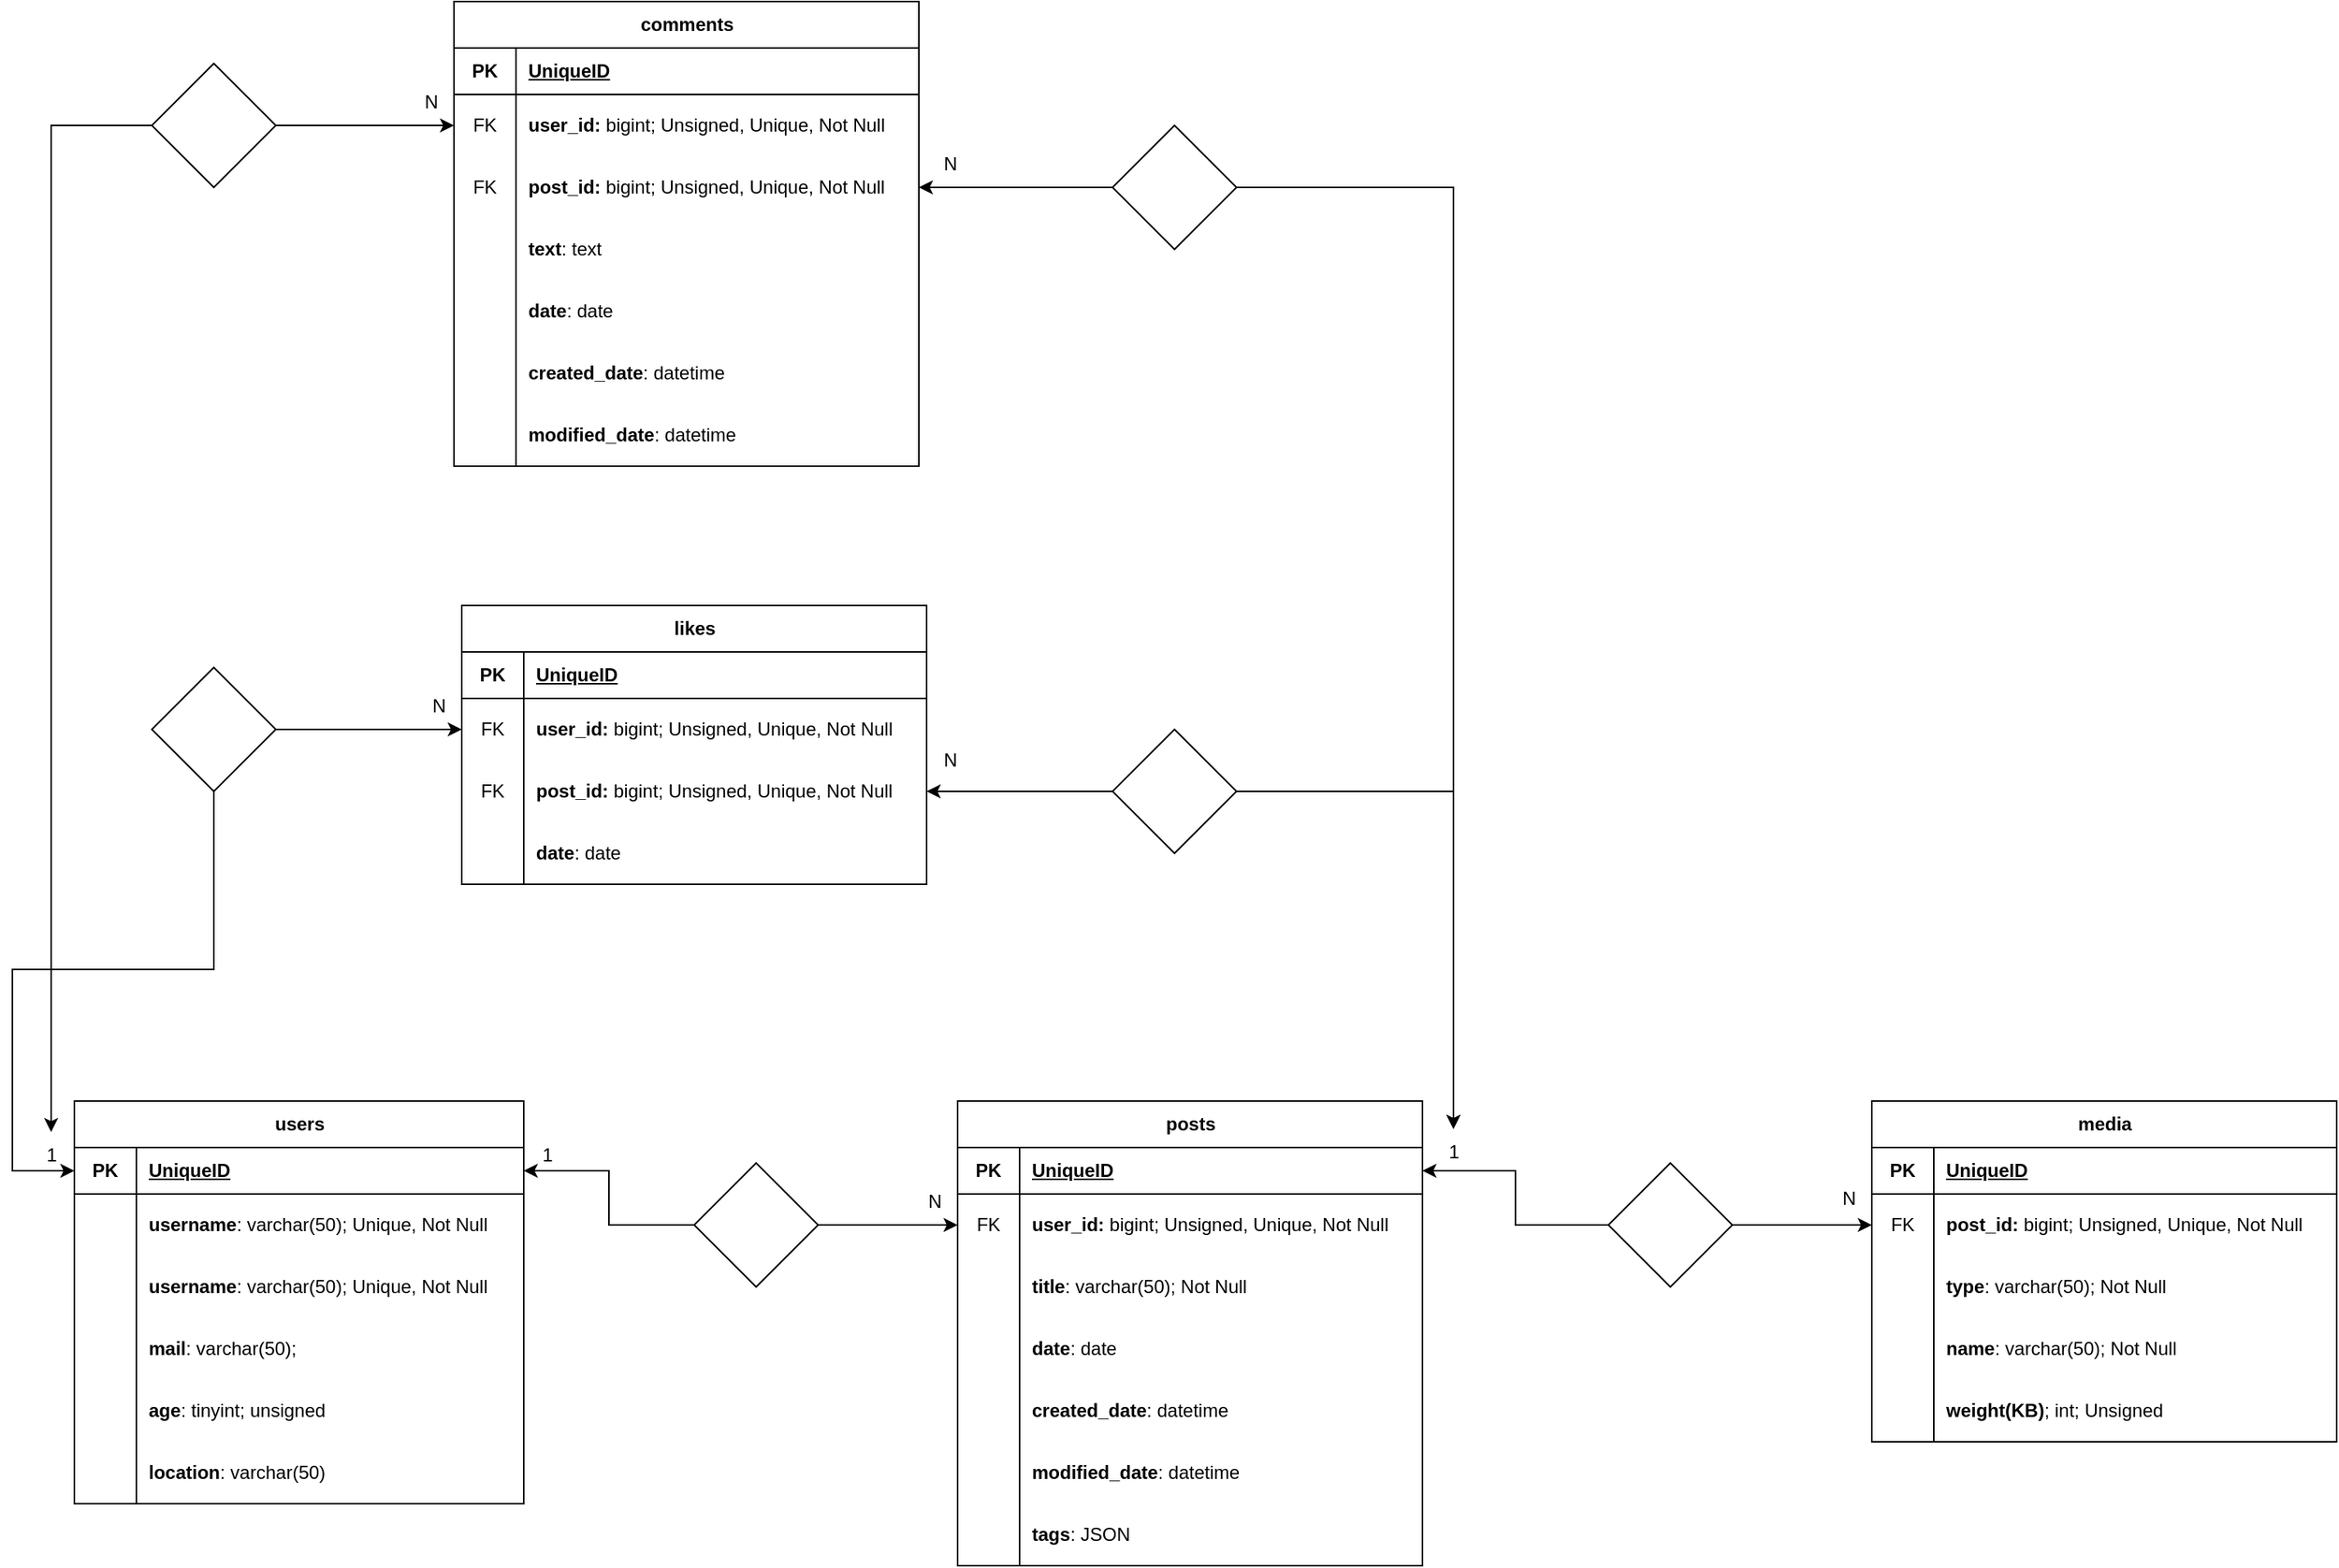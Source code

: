 <mxfile version="24.7.1" type="device">
  <diagram name="Pagina-1" id="Gw6nSf_3pTms6XGrTBZx">
    <mxGraphModel dx="1674" dy="1907" grid="1" gridSize="10" guides="1" tooltips="1" connect="1" arrows="1" fold="1" page="1" pageScale="1" pageWidth="827" pageHeight="1169" math="0" shadow="0">
      <root>
        <mxCell id="0" />
        <mxCell id="1" parent="0" />
        <mxCell id="lJPIg5WgTHCBEsO6ulFc-40" value="users" style="shape=table;startSize=30;container=1;collapsible=1;childLayout=tableLayout;fixedRows=1;rowLines=0;fontStyle=1;align=center;resizeLast=1;html=1;" parent="1" vertex="1">
          <mxGeometry x="60" y="190" width="290" height="260" as="geometry" />
        </mxCell>
        <mxCell id="lJPIg5WgTHCBEsO6ulFc-41" value="" style="shape=tableRow;horizontal=0;startSize=0;swimlaneHead=0;swimlaneBody=0;fillColor=none;collapsible=0;dropTarget=0;points=[[0,0.5],[1,0.5]];portConstraint=eastwest;top=0;left=0;right=0;bottom=1;" parent="lJPIg5WgTHCBEsO6ulFc-40" vertex="1">
          <mxGeometry y="30" width="290" height="30" as="geometry" />
        </mxCell>
        <mxCell id="lJPIg5WgTHCBEsO6ulFc-42" value="PK" style="shape=partialRectangle;connectable=0;fillColor=none;top=0;left=0;bottom=0;right=0;fontStyle=1;overflow=hidden;whiteSpace=wrap;html=1;" parent="lJPIg5WgTHCBEsO6ulFc-41" vertex="1">
          <mxGeometry width="40" height="30" as="geometry">
            <mxRectangle width="40" height="30" as="alternateBounds" />
          </mxGeometry>
        </mxCell>
        <mxCell id="lJPIg5WgTHCBEsO6ulFc-43" value="UniqueID" style="shape=partialRectangle;connectable=0;fillColor=none;top=0;left=0;bottom=0;right=0;align=left;spacingLeft=6;fontStyle=5;overflow=hidden;whiteSpace=wrap;html=1;" parent="lJPIg5WgTHCBEsO6ulFc-41" vertex="1">
          <mxGeometry x="40" width="250" height="30" as="geometry">
            <mxRectangle width="250" height="30" as="alternateBounds" />
          </mxGeometry>
        </mxCell>
        <mxCell id="lJPIg5WgTHCBEsO6ulFc-44" value="" style="shape=tableRow;horizontal=0;startSize=0;swimlaneHead=0;swimlaneBody=0;fillColor=none;collapsible=0;dropTarget=0;points=[[0,0.5],[1,0.5]];portConstraint=eastwest;top=0;left=0;right=0;bottom=0;" parent="lJPIg5WgTHCBEsO6ulFc-40" vertex="1">
          <mxGeometry y="60" width="290" height="40" as="geometry" />
        </mxCell>
        <mxCell id="lJPIg5WgTHCBEsO6ulFc-45" value="" style="shape=partialRectangle;connectable=0;fillColor=none;top=0;left=0;bottom=0;right=0;editable=1;overflow=hidden;whiteSpace=wrap;html=1;" parent="lJPIg5WgTHCBEsO6ulFc-44" vertex="1">
          <mxGeometry width="40" height="40" as="geometry">
            <mxRectangle width="40" height="40" as="alternateBounds" />
          </mxGeometry>
        </mxCell>
        <mxCell id="lJPIg5WgTHCBEsO6ulFc-46" value="&lt;b&gt;username&lt;/b&gt;: varchar(50); Unique, Not Null&amp;nbsp; &amp;nbsp;" style="shape=partialRectangle;connectable=0;fillColor=none;top=0;left=0;bottom=0;right=0;align=left;spacingLeft=6;overflow=hidden;whiteSpace=wrap;html=1;" parent="lJPIg5WgTHCBEsO6ulFc-44" vertex="1">
          <mxGeometry x="40" width="250" height="40" as="geometry">
            <mxRectangle width="250" height="40" as="alternateBounds" />
          </mxGeometry>
        </mxCell>
        <mxCell id="wLg4SAttIqK3HhaTWLrf-60" value="" style="shape=tableRow;horizontal=0;startSize=0;swimlaneHead=0;swimlaneBody=0;fillColor=none;collapsible=0;dropTarget=0;points=[[0,0.5],[1,0.5]];portConstraint=eastwest;top=0;left=0;right=0;bottom=0;" vertex="1" parent="lJPIg5WgTHCBEsO6ulFc-40">
          <mxGeometry y="100" width="290" height="40" as="geometry" />
        </mxCell>
        <mxCell id="wLg4SAttIqK3HhaTWLrf-61" value="" style="shape=partialRectangle;connectable=0;fillColor=none;top=0;left=0;bottom=0;right=0;editable=1;overflow=hidden;whiteSpace=wrap;html=1;" vertex="1" parent="wLg4SAttIqK3HhaTWLrf-60">
          <mxGeometry width="40" height="40" as="geometry">
            <mxRectangle width="40" height="40" as="alternateBounds" />
          </mxGeometry>
        </mxCell>
        <mxCell id="wLg4SAttIqK3HhaTWLrf-62" value="&lt;b&gt;username&lt;/b&gt;: varchar(50); Unique, Not Null&amp;nbsp; &amp;nbsp;" style="shape=partialRectangle;connectable=0;fillColor=none;top=0;left=0;bottom=0;right=0;align=left;spacingLeft=6;overflow=hidden;whiteSpace=wrap;html=1;" vertex="1" parent="wLg4SAttIqK3HhaTWLrf-60">
          <mxGeometry x="40" width="250" height="40" as="geometry">
            <mxRectangle width="250" height="40" as="alternateBounds" />
          </mxGeometry>
        </mxCell>
        <mxCell id="wLg4SAttIqK3HhaTWLrf-63" value="" style="shape=tableRow;horizontal=0;startSize=0;swimlaneHead=0;swimlaneBody=0;fillColor=none;collapsible=0;dropTarget=0;points=[[0,0.5],[1,0.5]];portConstraint=eastwest;top=0;left=0;right=0;bottom=0;" vertex="1" parent="lJPIg5WgTHCBEsO6ulFc-40">
          <mxGeometry y="140" width="290" height="40" as="geometry" />
        </mxCell>
        <mxCell id="wLg4SAttIqK3HhaTWLrf-64" value="" style="shape=partialRectangle;connectable=0;fillColor=none;top=0;left=0;bottom=0;right=0;editable=1;overflow=hidden;whiteSpace=wrap;html=1;" vertex="1" parent="wLg4SAttIqK3HhaTWLrf-63">
          <mxGeometry width="40" height="40" as="geometry">
            <mxRectangle width="40" height="40" as="alternateBounds" />
          </mxGeometry>
        </mxCell>
        <mxCell id="wLg4SAttIqK3HhaTWLrf-65" value="&lt;b&gt;mail&lt;/b&gt;: varchar(50);" style="shape=partialRectangle;connectable=0;fillColor=none;top=0;left=0;bottom=0;right=0;align=left;spacingLeft=6;overflow=hidden;whiteSpace=wrap;html=1;" vertex="1" parent="wLg4SAttIqK3HhaTWLrf-63">
          <mxGeometry x="40" width="250" height="40" as="geometry">
            <mxRectangle width="250" height="40" as="alternateBounds" />
          </mxGeometry>
        </mxCell>
        <mxCell id="lJPIg5WgTHCBEsO6ulFc-59" value="" style="shape=tableRow;horizontal=0;startSize=0;swimlaneHead=0;swimlaneBody=0;fillColor=none;collapsible=0;dropTarget=0;points=[[0,0.5],[1,0.5]];portConstraint=eastwest;top=0;left=0;right=0;bottom=0;" parent="lJPIg5WgTHCBEsO6ulFc-40" vertex="1">
          <mxGeometry y="180" width="290" height="40" as="geometry" />
        </mxCell>
        <mxCell id="lJPIg5WgTHCBEsO6ulFc-60" value="" style="shape=partialRectangle;connectable=0;fillColor=none;top=0;left=0;bottom=0;right=0;editable=1;overflow=hidden;whiteSpace=wrap;html=1;" parent="lJPIg5WgTHCBEsO6ulFc-59" vertex="1">
          <mxGeometry width="40" height="40" as="geometry">
            <mxRectangle width="40" height="40" as="alternateBounds" />
          </mxGeometry>
        </mxCell>
        <mxCell id="lJPIg5WgTHCBEsO6ulFc-61" value="&lt;b&gt;age&lt;/b&gt;: tinyint; unsigned&amp;nbsp; &amp;nbsp;" style="shape=partialRectangle;connectable=0;fillColor=none;top=0;left=0;bottom=0;right=0;align=left;spacingLeft=6;overflow=hidden;whiteSpace=wrap;html=1;" parent="lJPIg5WgTHCBEsO6ulFc-59" vertex="1">
          <mxGeometry x="40" width="250" height="40" as="geometry">
            <mxRectangle width="250" height="40" as="alternateBounds" />
          </mxGeometry>
        </mxCell>
        <mxCell id="lJPIg5WgTHCBEsO6ulFc-82" value="" style="shape=tableRow;horizontal=0;startSize=0;swimlaneHead=0;swimlaneBody=0;fillColor=none;collapsible=0;dropTarget=0;points=[[0,0.5],[1,0.5]];portConstraint=eastwest;top=0;left=0;right=0;bottom=0;" parent="lJPIg5WgTHCBEsO6ulFc-40" vertex="1">
          <mxGeometry y="220" width="290" height="40" as="geometry" />
        </mxCell>
        <mxCell id="lJPIg5WgTHCBEsO6ulFc-83" value="" style="shape=partialRectangle;connectable=0;fillColor=none;top=0;left=0;bottom=0;right=0;editable=1;overflow=hidden;whiteSpace=wrap;html=1;" parent="lJPIg5WgTHCBEsO6ulFc-82" vertex="1">
          <mxGeometry width="40" height="40" as="geometry">
            <mxRectangle width="40" height="40" as="alternateBounds" />
          </mxGeometry>
        </mxCell>
        <mxCell id="lJPIg5WgTHCBEsO6ulFc-84" value="&lt;b&gt;location&lt;/b&gt;: varchar(50)&amp;nbsp; &amp;nbsp;" style="shape=partialRectangle;connectable=0;fillColor=none;top=0;left=0;bottom=0;right=0;align=left;spacingLeft=6;overflow=hidden;whiteSpace=wrap;html=1;" parent="lJPIg5WgTHCBEsO6ulFc-82" vertex="1">
          <mxGeometry x="40" width="250" height="40" as="geometry">
            <mxRectangle width="250" height="40" as="alternateBounds" />
          </mxGeometry>
        </mxCell>
        <mxCell id="lJPIg5WgTHCBEsO6ulFc-85" value="posts" style="shape=table;startSize=30;container=1;collapsible=1;childLayout=tableLayout;fixedRows=1;rowLines=0;fontStyle=1;align=center;resizeLast=1;html=1;" parent="1" vertex="1">
          <mxGeometry x="630" y="190" width="300" height="300" as="geometry" />
        </mxCell>
        <mxCell id="lJPIg5WgTHCBEsO6ulFc-86" value="" style="shape=tableRow;horizontal=0;startSize=0;swimlaneHead=0;swimlaneBody=0;fillColor=none;collapsible=0;dropTarget=0;points=[[0,0.5],[1,0.5]];portConstraint=eastwest;top=0;left=0;right=0;bottom=1;" parent="lJPIg5WgTHCBEsO6ulFc-85" vertex="1">
          <mxGeometry y="30" width="300" height="30" as="geometry" />
        </mxCell>
        <mxCell id="lJPIg5WgTHCBEsO6ulFc-87" value="PK" style="shape=partialRectangle;connectable=0;fillColor=none;top=0;left=0;bottom=0;right=0;fontStyle=1;overflow=hidden;whiteSpace=wrap;html=1;" parent="lJPIg5WgTHCBEsO6ulFc-86" vertex="1">
          <mxGeometry width="40" height="30" as="geometry">
            <mxRectangle width="40" height="30" as="alternateBounds" />
          </mxGeometry>
        </mxCell>
        <mxCell id="lJPIg5WgTHCBEsO6ulFc-88" value="UniqueID" style="shape=partialRectangle;connectable=0;fillColor=none;top=0;left=0;bottom=0;right=0;align=left;spacingLeft=6;fontStyle=5;overflow=hidden;whiteSpace=wrap;html=1;" parent="lJPIg5WgTHCBEsO6ulFc-86" vertex="1">
          <mxGeometry x="40" width="260" height="30" as="geometry">
            <mxRectangle width="260" height="30" as="alternateBounds" />
          </mxGeometry>
        </mxCell>
        <mxCell id="lJPIg5WgTHCBEsO6ulFc-89" value="" style="shape=tableRow;horizontal=0;startSize=0;swimlaneHead=0;swimlaneBody=0;fillColor=none;collapsible=0;dropTarget=0;points=[[0,0.5],[1,0.5]];portConstraint=eastwest;top=0;left=0;right=0;bottom=0;" parent="lJPIg5WgTHCBEsO6ulFc-85" vertex="1">
          <mxGeometry y="60" width="300" height="40" as="geometry" />
        </mxCell>
        <mxCell id="lJPIg5WgTHCBEsO6ulFc-90" value="FK" style="shape=partialRectangle;connectable=0;fillColor=none;top=0;left=0;bottom=0;right=0;editable=1;overflow=hidden;whiteSpace=wrap;html=1;" parent="lJPIg5WgTHCBEsO6ulFc-89" vertex="1">
          <mxGeometry width="40" height="40" as="geometry">
            <mxRectangle width="40" height="40" as="alternateBounds" />
          </mxGeometry>
        </mxCell>
        <mxCell id="lJPIg5WgTHCBEsO6ulFc-91" value="&lt;b&gt;user_id: &lt;/b&gt;bigint; Unsigned, Unique, Not Null" style="shape=partialRectangle;connectable=0;fillColor=none;top=0;left=0;bottom=0;right=0;align=left;spacingLeft=6;overflow=hidden;whiteSpace=wrap;html=1;" parent="lJPIg5WgTHCBEsO6ulFc-89" vertex="1">
          <mxGeometry x="40" width="260" height="40" as="geometry">
            <mxRectangle width="260" height="40" as="alternateBounds" />
          </mxGeometry>
        </mxCell>
        <mxCell id="lJPIg5WgTHCBEsO6ulFc-92" value="" style="shape=tableRow;horizontal=0;startSize=0;swimlaneHead=0;swimlaneBody=0;fillColor=none;collapsible=0;dropTarget=0;points=[[0,0.5],[1,0.5]];portConstraint=eastwest;top=0;left=0;right=0;bottom=0;" parent="lJPIg5WgTHCBEsO6ulFc-85" vertex="1">
          <mxGeometry y="100" width="300" height="40" as="geometry" />
        </mxCell>
        <mxCell id="lJPIg5WgTHCBEsO6ulFc-93" value="" style="shape=partialRectangle;connectable=0;fillColor=none;top=0;left=0;bottom=0;right=0;editable=1;overflow=hidden;whiteSpace=wrap;html=1;" parent="lJPIg5WgTHCBEsO6ulFc-92" vertex="1">
          <mxGeometry width="40" height="40" as="geometry">
            <mxRectangle width="40" height="40" as="alternateBounds" />
          </mxGeometry>
        </mxCell>
        <mxCell id="lJPIg5WgTHCBEsO6ulFc-94" value="&lt;b&gt;title&lt;/b&gt;: varchar(50); Not Null&amp;nbsp;&amp;nbsp;" style="shape=partialRectangle;connectable=0;fillColor=none;top=0;left=0;bottom=0;right=0;align=left;spacingLeft=6;overflow=hidden;whiteSpace=wrap;html=1;" parent="lJPIg5WgTHCBEsO6ulFc-92" vertex="1">
          <mxGeometry x="40" width="260" height="40" as="geometry">
            <mxRectangle width="260" height="40" as="alternateBounds" />
          </mxGeometry>
        </mxCell>
        <mxCell id="lJPIg5WgTHCBEsO6ulFc-95" value="" style="shape=tableRow;horizontal=0;startSize=0;swimlaneHead=0;swimlaneBody=0;fillColor=none;collapsible=0;dropTarget=0;points=[[0,0.5],[1,0.5]];portConstraint=eastwest;top=0;left=0;right=0;bottom=0;" parent="lJPIg5WgTHCBEsO6ulFc-85" vertex="1">
          <mxGeometry y="140" width="300" height="40" as="geometry" />
        </mxCell>
        <mxCell id="lJPIg5WgTHCBEsO6ulFc-96" value="" style="shape=partialRectangle;connectable=0;fillColor=none;top=0;left=0;bottom=0;right=0;editable=1;overflow=hidden;whiteSpace=wrap;html=1;" parent="lJPIg5WgTHCBEsO6ulFc-95" vertex="1">
          <mxGeometry width="40" height="40" as="geometry">
            <mxRectangle width="40" height="40" as="alternateBounds" />
          </mxGeometry>
        </mxCell>
        <mxCell id="lJPIg5WgTHCBEsO6ulFc-97" value="&lt;b&gt;date&lt;/b&gt;:&lt;b&gt;&amp;nbsp;&lt;/b&gt;date" style="shape=partialRectangle;connectable=0;fillColor=none;top=0;left=0;bottom=0;right=0;align=left;spacingLeft=6;overflow=hidden;whiteSpace=wrap;html=1;" parent="lJPIg5WgTHCBEsO6ulFc-95" vertex="1">
          <mxGeometry x="40" width="260" height="40" as="geometry">
            <mxRectangle width="260" height="40" as="alternateBounds" />
          </mxGeometry>
        </mxCell>
        <mxCell id="lJPIg5WgTHCBEsO6ulFc-148" value="" style="shape=tableRow;horizontal=0;startSize=0;swimlaneHead=0;swimlaneBody=0;fillColor=none;collapsible=0;dropTarget=0;points=[[0,0.5],[1,0.5]];portConstraint=eastwest;top=0;left=0;right=0;bottom=0;" parent="lJPIg5WgTHCBEsO6ulFc-85" vertex="1">
          <mxGeometry y="180" width="300" height="40" as="geometry" />
        </mxCell>
        <mxCell id="lJPIg5WgTHCBEsO6ulFc-149" value="" style="shape=partialRectangle;connectable=0;fillColor=none;top=0;left=0;bottom=0;right=0;editable=1;overflow=hidden;whiteSpace=wrap;html=1;" parent="lJPIg5WgTHCBEsO6ulFc-148" vertex="1">
          <mxGeometry width="40" height="40" as="geometry">
            <mxRectangle width="40" height="40" as="alternateBounds" />
          </mxGeometry>
        </mxCell>
        <mxCell id="lJPIg5WgTHCBEsO6ulFc-150" value="&lt;b&gt;created_date&lt;/b&gt;: datetime" style="shape=partialRectangle;connectable=0;fillColor=none;top=0;left=0;bottom=0;right=0;align=left;spacingLeft=6;overflow=hidden;whiteSpace=wrap;html=1;" parent="lJPIg5WgTHCBEsO6ulFc-148" vertex="1">
          <mxGeometry x="40" width="260" height="40" as="geometry">
            <mxRectangle width="260" height="40" as="alternateBounds" />
          </mxGeometry>
        </mxCell>
        <mxCell id="wLg4SAttIqK3HhaTWLrf-88" value="" style="shape=tableRow;horizontal=0;startSize=0;swimlaneHead=0;swimlaneBody=0;fillColor=none;collapsible=0;dropTarget=0;points=[[0,0.5],[1,0.5]];portConstraint=eastwest;top=0;left=0;right=0;bottom=0;" vertex="1" parent="lJPIg5WgTHCBEsO6ulFc-85">
          <mxGeometry y="220" width="300" height="40" as="geometry" />
        </mxCell>
        <mxCell id="wLg4SAttIqK3HhaTWLrf-89" value="" style="shape=partialRectangle;connectable=0;fillColor=none;top=0;left=0;bottom=0;right=0;editable=1;overflow=hidden;whiteSpace=wrap;html=1;" vertex="1" parent="wLg4SAttIqK3HhaTWLrf-88">
          <mxGeometry width="40" height="40" as="geometry">
            <mxRectangle width="40" height="40" as="alternateBounds" />
          </mxGeometry>
        </mxCell>
        <mxCell id="wLg4SAttIqK3HhaTWLrf-90" value="&lt;b&gt;modified_date&lt;/b&gt;: datetime" style="shape=partialRectangle;connectable=0;fillColor=none;top=0;left=0;bottom=0;right=0;align=left;spacingLeft=6;overflow=hidden;whiteSpace=wrap;html=1;" vertex="1" parent="wLg4SAttIqK3HhaTWLrf-88">
          <mxGeometry x="40" width="260" height="40" as="geometry">
            <mxRectangle width="260" height="40" as="alternateBounds" />
          </mxGeometry>
        </mxCell>
        <mxCell id="lJPIg5WgTHCBEsO6ulFc-214" value="" style="shape=tableRow;horizontal=0;startSize=0;swimlaneHead=0;swimlaneBody=0;fillColor=none;collapsible=0;dropTarget=0;points=[[0,0.5],[1,0.5]];portConstraint=eastwest;top=0;left=0;right=0;bottom=0;" parent="lJPIg5WgTHCBEsO6ulFc-85" vertex="1">
          <mxGeometry y="260" width="300" height="40" as="geometry" />
        </mxCell>
        <mxCell id="lJPIg5WgTHCBEsO6ulFc-215" value="" style="shape=partialRectangle;connectable=0;fillColor=none;top=0;left=0;bottom=0;right=0;editable=1;overflow=hidden;whiteSpace=wrap;html=1;" parent="lJPIg5WgTHCBEsO6ulFc-214" vertex="1">
          <mxGeometry width="40" height="40" as="geometry">
            <mxRectangle width="40" height="40" as="alternateBounds" />
          </mxGeometry>
        </mxCell>
        <mxCell id="lJPIg5WgTHCBEsO6ulFc-216" value="&lt;b&gt;tags&lt;/b&gt;: JSON" style="shape=partialRectangle;connectable=0;fillColor=none;top=0;left=0;bottom=0;right=0;align=left;spacingLeft=6;overflow=hidden;whiteSpace=wrap;html=1;" parent="lJPIg5WgTHCBEsO6ulFc-214" vertex="1">
          <mxGeometry x="40" width="260" height="40" as="geometry">
            <mxRectangle width="260" height="40" as="alternateBounds" />
          </mxGeometry>
        </mxCell>
        <mxCell id="lJPIg5WgTHCBEsO6ulFc-103" style="edgeStyle=orthogonalEdgeStyle;rounded=0;orthogonalLoop=1;jettySize=auto;html=1;entryX=1;entryY=0.5;entryDx=0;entryDy=0;" parent="1" source="lJPIg5WgTHCBEsO6ulFc-98" target="lJPIg5WgTHCBEsO6ulFc-41" edge="1">
          <mxGeometry relative="1" as="geometry" />
        </mxCell>
        <mxCell id="lJPIg5WgTHCBEsO6ulFc-108" style="edgeStyle=orthogonalEdgeStyle;rounded=0;orthogonalLoop=1;jettySize=auto;html=1;entryX=0;entryY=0.5;entryDx=0;entryDy=0;" parent="1" source="lJPIg5WgTHCBEsO6ulFc-98" target="lJPIg5WgTHCBEsO6ulFc-89" edge="1">
          <mxGeometry relative="1" as="geometry" />
        </mxCell>
        <mxCell id="lJPIg5WgTHCBEsO6ulFc-98" value="" style="rhombus;whiteSpace=wrap;html=1;startSize=30;fontStyle=1;" parent="1" vertex="1">
          <mxGeometry x="460" y="230" width="80" height="80" as="geometry" />
        </mxCell>
        <mxCell id="lJPIg5WgTHCBEsO6ulFc-101" value="1" style="text;html=1;align=center;verticalAlign=middle;resizable=0;points=[];autosize=1;strokeColor=none;fillColor=none;" parent="1" vertex="1">
          <mxGeometry x="350" y="210" width="30" height="30" as="geometry" />
        </mxCell>
        <mxCell id="lJPIg5WgTHCBEsO6ulFc-102" value="N" style="text;html=1;align=center;verticalAlign=middle;resizable=0;points=[];autosize=1;strokeColor=none;fillColor=none;" parent="1" vertex="1">
          <mxGeometry x="600" y="240" width="30" height="30" as="geometry" />
        </mxCell>
        <mxCell id="lJPIg5WgTHCBEsO6ulFc-151" value="media" style="shape=table;startSize=30;container=1;collapsible=1;childLayout=tableLayout;fixedRows=1;rowLines=0;fontStyle=1;align=center;resizeLast=1;html=1;" parent="1" vertex="1">
          <mxGeometry x="1220" y="190" width="300" height="220" as="geometry" />
        </mxCell>
        <mxCell id="lJPIg5WgTHCBEsO6ulFc-152" value="" style="shape=tableRow;horizontal=0;startSize=0;swimlaneHead=0;swimlaneBody=0;fillColor=none;collapsible=0;dropTarget=0;points=[[0,0.5],[1,0.5]];portConstraint=eastwest;top=0;left=0;right=0;bottom=1;" parent="lJPIg5WgTHCBEsO6ulFc-151" vertex="1">
          <mxGeometry y="30" width="300" height="30" as="geometry" />
        </mxCell>
        <mxCell id="lJPIg5WgTHCBEsO6ulFc-153" value="PK" style="shape=partialRectangle;connectable=0;fillColor=none;top=0;left=0;bottom=0;right=0;fontStyle=1;overflow=hidden;whiteSpace=wrap;html=1;" parent="lJPIg5WgTHCBEsO6ulFc-152" vertex="1">
          <mxGeometry width="40" height="30" as="geometry">
            <mxRectangle width="40" height="30" as="alternateBounds" />
          </mxGeometry>
        </mxCell>
        <mxCell id="lJPIg5WgTHCBEsO6ulFc-154" value="UniqueID" style="shape=partialRectangle;connectable=0;fillColor=none;top=0;left=0;bottom=0;right=0;align=left;spacingLeft=6;fontStyle=5;overflow=hidden;whiteSpace=wrap;html=1;" parent="lJPIg5WgTHCBEsO6ulFc-152" vertex="1">
          <mxGeometry x="40" width="260" height="30" as="geometry">
            <mxRectangle width="260" height="30" as="alternateBounds" />
          </mxGeometry>
        </mxCell>
        <mxCell id="lJPIg5WgTHCBEsO6ulFc-155" value="" style="shape=tableRow;horizontal=0;startSize=0;swimlaneHead=0;swimlaneBody=0;fillColor=none;collapsible=0;dropTarget=0;points=[[0,0.5],[1,0.5]];portConstraint=eastwest;top=0;left=0;right=0;bottom=0;" parent="lJPIg5WgTHCBEsO6ulFc-151" vertex="1">
          <mxGeometry y="60" width="300" height="40" as="geometry" />
        </mxCell>
        <mxCell id="lJPIg5WgTHCBEsO6ulFc-156" value="FK" style="shape=partialRectangle;connectable=0;fillColor=none;top=0;left=0;bottom=0;right=0;editable=1;overflow=hidden;whiteSpace=wrap;html=1;" parent="lJPIg5WgTHCBEsO6ulFc-155" vertex="1">
          <mxGeometry width="40" height="40" as="geometry">
            <mxRectangle width="40" height="40" as="alternateBounds" />
          </mxGeometry>
        </mxCell>
        <mxCell id="lJPIg5WgTHCBEsO6ulFc-157" value="&lt;b&gt;post_id: &lt;/b&gt;bigint; Unsigned, Unique, Not Null" style="shape=partialRectangle;connectable=0;fillColor=none;top=0;left=0;bottom=0;right=0;align=left;spacingLeft=6;overflow=hidden;whiteSpace=wrap;html=1;" parent="lJPIg5WgTHCBEsO6ulFc-155" vertex="1">
          <mxGeometry x="40" width="260" height="40" as="geometry">
            <mxRectangle width="260" height="40" as="alternateBounds" />
          </mxGeometry>
        </mxCell>
        <mxCell id="lJPIg5WgTHCBEsO6ulFc-158" value="" style="shape=tableRow;horizontal=0;startSize=0;swimlaneHead=0;swimlaneBody=0;fillColor=none;collapsible=0;dropTarget=0;points=[[0,0.5],[1,0.5]];portConstraint=eastwest;top=0;left=0;right=0;bottom=0;" parent="lJPIg5WgTHCBEsO6ulFc-151" vertex="1">
          <mxGeometry y="100" width="300" height="40" as="geometry" />
        </mxCell>
        <mxCell id="lJPIg5WgTHCBEsO6ulFc-159" value="" style="shape=partialRectangle;connectable=0;fillColor=none;top=0;left=0;bottom=0;right=0;editable=1;overflow=hidden;whiteSpace=wrap;html=1;" parent="lJPIg5WgTHCBEsO6ulFc-158" vertex="1">
          <mxGeometry width="40" height="40" as="geometry">
            <mxRectangle width="40" height="40" as="alternateBounds" />
          </mxGeometry>
        </mxCell>
        <mxCell id="lJPIg5WgTHCBEsO6ulFc-160" value="&lt;b&gt;type&lt;/b&gt;: varchar(50); Not Null" style="shape=partialRectangle;connectable=0;fillColor=none;top=0;left=0;bottom=0;right=0;align=left;spacingLeft=6;overflow=hidden;whiteSpace=wrap;html=1;" parent="lJPIg5WgTHCBEsO6ulFc-158" vertex="1">
          <mxGeometry x="40" width="260" height="40" as="geometry">
            <mxRectangle width="260" height="40" as="alternateBounds" />
          </mxGeometry>
        </mxCell>
        <mxCell id="lJPIg5WgTHCBEsO6ulFc-161" value="" style="shape=tableRow;horizontal=0;startSize=0;swimlaneHead=0;swimlaneBody=0;fillColor=none;collapsible=0;dropTarget=0;points=[[0,0.5],[1,0.5]];portConstraint=eastwest;top=0;left=0;right=0;bottom=0;" parent="lJPIg5WgTHCBEsO6ulFc-151" vertex="1">
          <mxGeometry y="140" width="300" height="40" as="geometry" />
        </mxCell>
        <mxCell id="lJPIg5WgTHCBEsO6ulFc-162" value="" style="shape=partialRectangle;connectable=0;fillColor=none;top=0;left=0;bottom=0;right=0;editable=1;overflow=hidden;whiteSpace=wrap;html=1;" parent="lJPIg5WgTHCBEsO6ulFc-161" vertex="1">
          <mxGeometry width="40" height="40" as="geometry">
            <mxRectangle width="40" height="40" as="alternateBounds" />
          </mxGeometry>
        </mxCell>
        <mxCell id="lJPIg5WgTHCBEsO6ulFc-163" value="&lt;b&gt;name&lt;/b&gt;: varchar(50); Not Null&amp;nbsp; &amp;nbsp;" style="shape=partialRectangle;connectable=0;fillColor=none;top=0;left=0;bottom=0;right=0;align=left;spacingLeft=6;overflow=hidden;whiteSpace=wrap;html=1;" parent="lJPIg5WgTHCBEsO6ulFc-161" vertex="1">
          <mxGeometry x="40" width="260" height="40" as="geometry">
            <mxRectangle width="260" height="40" as="alternateBounds" />
          </mxGeometry>
        </mxCell>
        <mxCell id="lJPIg5WgTHCBEsO6ulFc-164" value="" style="shape=tableRow;horizontal=0;startSize=0;swimlaneHead=0;swimlaneBody=0;fillColor=none;collapsible=0;dropTarget=0;points=[[0,0.5],[1,0.5]];portConstraint=eastwest;top=0;left=0;right=0;bottom=0;" parent="lJPIg5WgTHCBEsO6ulFc-151" vertex="1">
          <mxGeometry y="180" width="300" height="40" as="geometry" />
        </mxCell>
        <mxCell id="lJPIg5WgTHCBEsO6ulFc-165" value="" style="shape=partialRectangle;connectable=0;fillColor=none;top=0;left=0;bottom=0;right=0;editable=1;overflow=hidden;whiteSpace=wrap;html=1;" parent="lJPIg5WgTHCBEsO6ulFc-164" vertex="1">
          <mxGeometry width="40" height="40" as="geometry">
            <mxRectangle width="40" height="40" as="alternateBounds" />
          </mxGeometry>
        </mxCell>
        <mxCell id="lJPIg5WgTHCBEsO6ulFc-166" value="&lt;b&gt;weight(KB)&lt;/b&gt;; int; Unsigned&amp;nbsp;&amp;nbsp;" style="shape=partialRectangle;connectable=0;fillColor=none;top=0;left=0;bottom=0;right=0;align=left;spacingLeft=6;overflow=hidden;whiteSpace=wrap;html=1;" parent="lJPIg5WgTHCBEsO6ulFc-164" vertex="1">
          <mxGeometry x="40" width="260" height="40" as="geometry">
            <mxRectangle width="260" height="40" as="alternateBounds" />
          </mxGeometry>
        </mxCell>
        <mxCell id="lJPIg5WgTHCBEsO6ulFc-170" style="edgeStyle=orthogonalEdgeStyle;rounded=0;orthogonalLoop=1;jettySize=auto;html=1;entryX=0;entryY=0.5;entryDx=0;entryDy=0;" parent="1" source="lJPIg5WgTHCBEsO6ulFc-169" target="lJPIg5WgTHCBEsO6ulFc-155" edge="1">
          <mxGeometry relative="1" as="geometry" />
        </mxCell>
        <mxCell id="lJPIg5WgTHCBEsO6ulFc-171" style="edgeStyle=orthogonalEdgeStyle;rounded=0;orthogonalLoop=1;jettySize=auto;html=1;entryX=1;entryY=0.5;entryDx=0;entryDy=0;" parent="1" source="lJPIg5WgTHCBEsO6ulFc-169" target="lJPIg5WgTHCBEsO6ulFc-86" edge="1">
          <mxGeometry relative="1" as="geometry" />
        </mxCell>
        <mxCell id="lJPIg5WgTHCBEsO6ulFc-169" value="" style="rhombus;whiteSpace=wrap;html=1;" parent="1" vertex="1">
          <mxGeometry x="1050" y="230" width="80" height="80" as="geometry" />
        </mxCell>
        <mxCell id="lJPIg5WgTHCBEsO6ulFc-172" value="1" style="text;html=1;align=center;verticalAlign=middle;resizable=0;points=[];autosize=1;strokeColor=none;fillColor=none;" parent="1" vertex="1">
          <mxGeometry x="935" y="208" width="30" height="30" as="geometry" />
        </mxCell>
        <mxCell id="lJPIg5WgTHCBEsO6ulFc-173" value="N" style="text;html=1;align=center;verticalAlign=middle;resizable=0;points=[];autosize=1;strokeColor=none;fillColor=none;" parent="1" vertex="1">
          <mxGeometry x="1190" y="238" width="30" height="30" as="geometry" />
        </mxCell>
        <mxCell id="lJPIg5WgTHCBEsO6ulFc-174" value="likes" style="shape=table;startSize=30;container=1;collapsible=1;childLayout=tableLayout;fixedRows=1;rowLines=0;fontStyle=1;align=center;resizeLast=1;html=1;" parent="1" vertex="1">
          <mxGeometry x="310" y="-130" width="300" height="180" as="geometry" />
        </mxCell>
        <mxCell id="lJPIg5WgTHCBEsO6ulFc-175" value="" style="shape=tableRow;horizontal=0;startSize=0;swimlaneHead=0;swimlaneBody=0;fillColor=none;collapsible=0;dropTarget=0;points=[[0,0.5],[1,0.5]];portConstraint=eastwest;top=0;left=0;right=0;bottom=1;" parent="lJPIg5WgTHCBEsO6ulFc-174" vertex="1">
          <mxGeometry y="30" width="300" height="30" as="geometry" />
        </mxCell>
        <mxCell id="lJPIg5WgTHCBEsO6ulFc-176" value="PK" style="shape=partialRectangle;connectable=0;fillColor=none;top=0;left=0;bottom=0;right=0;fontStyle=1;overflow=hidden;whiteSpace=wrap;html=1;" parent="lJPIg5WgTHCBEsO6ulFc-175" vertex="1">
          <mxGeometry width="40" height="30" as="geometry">
            <mxRectangle width="40" height="30" as="alternateBounds" />
          </mxGeometry>
        </mxCell>
        <mxCell id="lJPIg5WgTHCBEsO6ulFc-177" value="UniqueID" style="shape=partialRectangle;connectable=0;fillColor=none;top=0;left=0;bottom=0;right=0;align=left;spacingLeft=6;fontStyle=5;overflow=hidden;whiteSpace=wrap;html=1;" parent="lJPIg5WgTHCBEsO6ulFc-175" vertex="1">
          <mxGeometry x="40" width="260" height="30" as="geometry">
            <mxRectangle width="260" height="30" as="alternateBounds" />
          </mxGeometry>
        </mxCell>
        <mxCell id="lJPIg5WgTHCBEsO6ulFc-178" value="" style="shape=tableRow;horizontal=0;startSize=0;swimlaneHead=0;swimlaneBody=0;fillColor=none;collapsible=0;dropTarget=0;points=[[0,0.5],[1,0.5]];portConstraint=eastwest;top=0;left=0;right=0;bottom=0;" parent="lJPIg5WgTHCBEsO6ulFc-174" vertex="1">
          <mxGeometry y="60" width="300" height="40" as="geometry" />
        </mxCell>
        <mxCell id="lJPIg5WgTHCBEsO6ulFc-179" value="FK" style="shape=partialRectangle;connectable=0;fillColor=none;top=0;left=0;bottom=0;right=0;editable=1;overflow=hidden;whiteSpace=wrap;html=1;" parent="lJPIg5WgTHCBEsO6ulFc-178" vertex="1">
          <mxGeometry width="40" height="40" as="geometry">
            <mxRectangle width="40" height="40" as="alternateBounds" />
          </mxGeometry>
        </mxCell>
        <mxCell id="lJPIg5WgTHCBEsO6ulFc-180" value="&lt;b&gt;user_id: &lt;/b&gt;bigint; Unsigned, Unique, Not Null" style="shape=partialRectangle;connectable=0;fillColor=none;top=0;left=0;bottom=0;right=0;align=left;spacingLeft=6;overflow=hidden;whiteSpace=wrap;html=1;" parent="lJPIg5WgTHCBEsO6ulFc-178" vertex="1">
          <mxGeometry x="40" width="260" height="40" as="geometry">
            <mxRectangle width="260" height="40" as="alternateBounds" />
          </mxGeometry>
        </mxCell>
        <mxCell id="lJPIg5WgTHCBEsO6ulFc-181" value="" style="shape=tableRow;horizontal=0;startSize=0;swimlaneHead=0;swimlaneBody=0;fillColor=none;collapsible=0;dropTarget=0;points=[[0,0.5],[1,0.5]];portConstraint=eastwest;top=0;left=0;right=0;bottom=0;" parent="lJPIg5WgTHCBEsO6ulFc-174" vertex="1">
          <mxGeometry y="100" width="300" height="40" as="geometry" />
        </mxCell>
        <mxCell id="lJPIg5WgTHCBEsO6ulFc-182" value="FK" style="shape=partialRectangle;connectable=0;fillColor=none;top=0;left=0;bottom=0;right=0;editable=1;overflow=hidden;whiteSpace=wrap;html=1;" parent="lJPIg5WgTHCBEsO6ulFc-181" vertex="1">
          <mxGeometry width="40" height="40" as="geometry">
            <mxRectangle width="40" height="40" as="alternateBounds" />
          </mxGeometry>
        </mxCell>
        <mxCell id="lJPIg5WgTHCBEsO6ulFc-183" value="&lt;b&gt;post_id:&amp;nbsp;&lt;/b&gt;bigint; Unsigned, Unique, Not Null" style="shape=partialRectangle;connectable=0;fillColor=none;top=0;left=0;bottom=0;right=0;align=left;spacingLeft=6;overflow=hidden;whiteSpace=wrap;html=1;" parent="lJPIg5WgTHCBEsO6ulFc-181" vertex="1">
          <mxGeometry x="40" width="260" height="40" as="geometry">
            <mxRectangle width="260" height="40" as="alternateBounds" />
          </mxGeometry>
        </mxCell>
        <mxCell id="lJPIg5WgTHCBEsO6ulFc-184" value="" style="shape=tableRow;horizontal=0;startSize=0;swimlaneHead=0;swimlaneBody=0;fillColor=none;collapsible=0;dropTarget=0;points=[[0,0.5],[1,0.5]];portConstraint=eastwest;top=0;left=0;right=0;bottom=0;" parent="lJPIg5WgTHCBEsO6ulFc-174" vertex="1">
          <mxGeometry y="140" width="300" height="40" as="geometry" />
        </mxCell>
        <mxCell id="lJPIg5WgTHCBEsO6ulFc-185" value="" style="shape=partialRectangle;connectable=0;fillColor=none;top=0;left=0;bottom=0;right=0;editable=1;overflow=hidden;whiteSpace=wrap;html=1;" parent="lJPIg5WgTHCBEsO6ulFc-184" vertex="1">
          <mxGeometry width="40" height="40" as="geometry">
            <mxRectangle width="40" height="40" as="alternateBounds" />
          </mxGeometry>
        </mxCell>
        <mxCell id="lJPIg5WgTHCBEsO6ulFc-186" value="&lt;b&gt;date&lt;/b&gt;: date&amp;nbsp; &amp;nbsp;" style="shape=partialRectangle;connectable=0;fillColor=none;top=0;left=0;bottom=0;right=0;align=left;spacingLeft=6;overflow=hidden;whiteSpace=wrap;html=1;" parent="lJPIg5WgTHCBEsO6ulFc-184" vertex="1">
          <mxGeometry x="40" width="260" height="40" as="geometry">
            <mxRectangle width="260" height="40" as="alternateBounds" />
          </mxGeometry>
        </mxCell>
        <mxCell id="lJPIg5WgTHCBEsO6ulFc-194" style="edgeStyle=orthogonalEdgeStyle;rounded=0;orthogonalLoop=1;jettySize=auto;html=1;" parent="1" source="lJPIg5WgTHCBEsO6ulFc-190" target="lJPIg5WgTHCBEsO6ulFc-41" edge="1">
          <mxGeometry relative="1" as="geometry">
            <Array as="points">
              <mxPoint x="150" y="105" />
              <mxPoint x="20" y="105" />
              <mxPoint x="20" y="235" />
            </Array>
          </mxGeometry>
        </mxCell>
        <mxCell id="wLg4SAttIqK3HhaTWLrf-6" style="edgeStyle=orthogonalEdgeStyle;rounded=0;orthogonalLoop=1;jettySize=auto;html=1;entryX=0;entryY=0.5;entryDx=0;entryDy=0;" edge="1" parent="1" source="lJPIg5WgTHCBEsO6ulFc-190" target="lJPIg5WgTHCBEsO6ulFc-178">
          <mxGeometry relative="1" as="geometry" />
        </mxCell>
        <mxCell id="lJPIg5WgTHCBEsO6ulFc-190" value="" style="rhombus;whiteSpace=wrap;html=1;" parent="1" vertex="1">
          <mxGeometry x="110" y="-90" width="80" height="80" as="geometry" />
        </mxCell>
        <mxCell id="lJPIg5WgTHCBEsO6ulFc-193" value="1" style="text;html=1;align=center;verticalAlign=middle;resizable=0;points=[];autosize=1;strokeColor=none;fillColor=none;" parent="1" vertex="1">
          <mxGeometry x="30" y="210" width="30" height="30" as="geometry" />
        </mxCell>
        <mxCell id="wLg4SAttIqK3HhaTWLrf-5" style="edgeStyle=orthogonalEdgeStyle;rounded=0;orthogonalLoop=1;jettySize=auto;html=1;" edge="1" parent="1" source="lJPIg5WgTHCBEsO6ulFc-197" target="lJPIg5WgTHCBEsO6ulFc-181">
          <mxGeometry relative="1" as="geometry" />
        </mxCell>
        <mxCell id="wLg4SAttIqK3HhaTWLrf-36" style="edgeStyle=orthogonalEdgeStyle;rounded=0;orthogonalLoop=1;jettySize=auto;html=1;" edge="1" parent="1" source="lJPIg5WgTHCBEsO6ulFc-197" target="lJPIg5WgTHCBEsO6ulFc-172">
          <mxGeometry relative="1" as="geometry" />
        </mxCell>
        <mxCell id="lJPIg5WgTHCBEsO6ulFc-197" value="" style="rhombus;whiteSpace=wrap;html=1;" parent="1" vertex="1">
          <mxGeometry x="730" y="-50" width="80" height="80" as="geometry" />
        </mxCell>
        <mxCell id="lJPIg5WgTHCBEsO6ulFc-200" value="N" style="text;html=1;align=center;verticalAlign=middle;resizable=0;points=[];autosize=1;strokeColor=none;fillColor=none;" parent="1" vertex="1">
          <mxGeometry x="280" y="-80" width="30" height="30" as="geometry" />
        </mxCell>
        <mxCell id="wLg4SAttIqK3HhaTWLrf-7" value="N" style="text;html=1;align=center;verticalAlign=middle;resizable=0;points=[];autosize=1;strokeColor=none;fillColor=none;" vertex="1" parent="1">
          <mxGeometry x="610" y="-45" width="30" height="30" as="geometry" />
        </mxCell>
        <mxCell id="wLg4SAttIqK3HhaTWLrf-8" value="comments" style="shape=table;startSize=30;container=1;collapsible=1;childLayout=tableLayout;fixedRows=1;rowLines=0;fontStyle=1;align=center;resizeLast=1;html=1;" vertex="1" parent="1">
          <mxGeometry x="305" y="-520" width="300" height="300" as="geometry" />
        </mxCell>
        <mxCell id="wLg4SAttIqK3HhaTWLrf-9" value="" style="shape=tableRow;horizontal=0;startSize=0;swimlaneHead=0;swimlaneBody=0;fillColor=none;collapsible=0;dropTarget=0;points=[[0,0.5],[1,0.5]];portConstraint=eastwest;top=0;left=0;right=0;bottom=1;" vertex="1" parent="wLg4SAttIqK3HhaTWLrf-8">
          <mxGeometry y="30" width="300" height="30" as="geometry" />
        </mxCell>
        <mxCell id="wLg4SAttIqK3HhaTWLrf-10" value="PK" style="shape=partialRectangle;connectable=0;fillColor=none;top=0;left=0;bottom=0;right=0;fontStyle=1;overflow=hidden;whiteSpace=wrap;html=1;" vertex="1" parent="wLg4SAttIqK3HhaTWLrf-9">
          <mxGeometry width="40" height="30" as="geometry">
            <mxRectangle width="40" height="30" as="alternateBounds" />
          </mxGeometry>
        </mxCell>
        <mxCell id="wLg4SAttIqK3HhaTWLrf-11" value="UniqueID" style="shape=partialRectangle;connectable=0;fillColor=none;top=0;left=0;bottom=0;right=0;align=left;spacingLeft=6;fontStyle=5;overflow=hidden;whiteSpace=wrap;html=1;" vertex="1" parent="wLg4SAttIqK3HhaTWLrf-9">
          <mxGeometry x="40" width="260" height="30" as="geometry">
            <mxRectangle width="260" height="30" as="alternateBounds" />
          </mxGeometry>
        </mxCell>
        <mxCell id="wLg4SAttIqK3HhaTWLrf-12" value="" style="shape=tableRow;horizontal=0;startSize=0;swimlaneHead=0;swimlaneBody=0;fillColor=none;collapsible=0;dropTarget=0;points=[[0,0.5],[1,0.5]];portConstraint=eastwest;top=0;left=0;right=0;bottom=0;" vertex="1" parent="wLg4SAttIqK3HhaTWLrf-8">
          <mxGeometry y="60" width="300" height="40" as="geometry" />
        </mxCell>
        <mxCell id="wLg4SAttIqK3HhaTWLrf-13" value="FK" style="shape=partialRectangle;connectable=0;fillColor=none;top=0;left=0;bottom=0;right=0;editable=1;overflow=hidden;whiteSpace=wrap;html=1;" vertex="1" parent="wLg4SAttIqK3HhaTWLrf-12">
          <mxGeometry width="40" height="40" as="geometry">
            <mxRectangle width="40" height="40" as="alternateBounds" />
          </mxGeometry>
        </mxCell>
        <mxCell id="wLg4SAttIqK3HhaTWLrf-14" value="&lt;b&gt;user_id: &lt;/b&gt;bigint; Unsigned, Unique, Not Null" style="shape=partialRectangle;connectable=0;fillColor=none;top=0;left=0;bottom=0;right=0;align=left;spacingLeft=6;overflow=hidden;whiteSpace=wrap;html=1;" vertex="1" parent="wLg4SAttIqK3HhaTWLrf-12">
          <mxGeometry x="40" width="260" height="40" as="geometry">
            <mxRectangle width="260" height="40" as="alternateBounds" />
          </mxGeometry>
        </mxCell>
        <mxCell id="wLg4SAttIqK3HhaTWLrf-15" value="" style="shape=tableRow;horizontal=0;startSize=0;swimlaneHead=0;swimlaneBody=0;fillColor=none;collapsible=0;dropTarget=0;points=[[0,0.5],[1,0.5]];portConstraint=eastwest;top=0;left=0;right=0;bottom=0;" vertex="1" parent="wLg4SAttIqK3HhaTWLrf-8">
          <mxGeometry y="100" width="300" height="40" as="geometry" />
        </mxCell>
        <mxCell id="wLg4SAttIqK3HhaTWLrf-16" value="FK" style="shape=partialRectangle;connectable=0;fillColor=none;top=0;left=0;bottom=0;right=0;editable=1;overflow=hidden;whiteSpace=wrap;html=1;" vertex="1" parent="wLg4SAttIqK3HhaTWLrf-15">
          <mxGeometry width="40" height="40" as="geometry">
            <mxRectangle width="40" height="40" as="alternateBounds" />
          </mxGeometry>
        </mxCell>
        <mxCell id="wLg4SAttIqK3HhaTWLrf-17" value="&lt;b&gt;post_id:&amp;nbsp;&lt;/b&gt;bigint; Unsigned, Unique, Not Null" style="shape=partialRectangle;connectable=0;fillColor=none;top=0;left=0;bottom=0;right=0;align=left;spacingLeft=6;overflow=hidden;whiteSpace=wrap;html=1;" vertex="1" parent="wLg4SAttIqK3HhaTWLrf-15">
          <mxGeometry x="40" width="260" height="40" as="geometry">
            <mxRectangle width="260" height="40" as="alternateBounds" />
          </mxGeometry>
        </mxCell>
        <mxCell id="wLg4SAttIqK3HhaTWLrf-18" value="" style="shape=tableRow;horizontal=0;startSize=0;swimlaneHead=0;swimlaneBody=0;fillColor=none;collapsible=0;dropTarget=0;points=[[0,0.5],[1,0.5]];portConstraint=eastwest;top=0;left=0;right=0;bottom=0;" vertex="1" parent="wLg4SAttIqK3HhaTWLrf-8">
          <mxGeometry y="140" width="300" height="40" as="geometry" />
        </mxCell>
        <mxCell id="wLg4SAttIqK3HhaTWLrf-19" value="" style="shape=partialRectangle;connectable=0;fillColor=none;top=0;left=0;bottom=0;right=0;editable=1;overflow=hidden;whiteSpace=wrap;html=1;" vertex="1" parent="wLg4SAttIqK3HhaTWLrf-18">
          <mxGeometry width="40" height="40" as="geometry">
            <mxRectangle width="40" height="40" as="alternateBounds" />
          </mxGeometry>
        </mxCell>
        <mxCell id="wLg4SAttIqK3HhaTWLrf-20" value="&lt;b&gt;text&lt;/b&gt;: text&amp;nbsp; &amp;nbsp;" style="shape=partialRectangle;connectable=0;fillColor=none;top=0;left=0;bottom=0;right=0;align=left;spacingLeft=6;overflow=hidden;whiteSpace=wrap;html=1;" vertex="1" parent="wLg4SAttIqK3HhaTWLrf-18">
          <mxGeometry x="40" width="260" height="40" as="geometry">
            <mxRectangle width="260" height="40" as="alternateBounds" />
          </mxGeometry>
        </mxCell>
        <mxCell id="wLg4SAttIqK3HhaTWLrf-54" value="" style="shape=tableRow;horizontal=0;startSize=0;swimlaneHead=0;swimlaneBody=0;fillColor=none;collapsible=0;dropTarget=0;points=[[0,0.5],[1,0.5]];portConstraint=eastwest;top=0;left=0;right=0;bottom=0;" vertex="1" parent="wLg4SAttIqK3HhaTWLrf-8">
          <mxGeometry y="180" width="300" height="40" as="geometry" />
        </mxCell>
        <mxCell id="wLg4SAttIqK3HhaTWLrf-55" value="" style="shape=partialRectangle;connectable=0;fillColor=none;top=0;left=0;bottom=0;right=0;editable=1;overflow=hidden;whiteSpace=wrap;html=1;" vertex="1" parent="wLg4SAttIqK3HhaTWLrf-54">
          <mxGeometry width="40" height="40" as="geometry">
            <mxRectangle width="40" height="40" as="alternateBounds" />
          </mxGeometry>
        </mxCell>
        <mxCell id="wLg4SAttIqK3HhaTWLrf-56" value="&lt;b&gt;date&lt;/b&gt;: date&amp;nbsp; &amp;nbsp;" style="shape=partialRectangle;connectable=0;fillColor=none;top=0;left=0;bottom=0;right=0;align=left;spacingLeft=6;overflow=hidden;whiteSpace=wrap;html=1;" vertex="1" parent="wLg4SAttIqK3HhaTWLrf-54">
          <mxGeometry x="40" width="260" height="40" as="geometry">
            <mxRectangle width="260" height="40" as="alternateBounds" />
          </mxGeometry>
        </mxCell>
        <mxCell id="wLg4SAttIqK3HhaTWLrf-57" value="" style="shape=tableRow;horizontal=0;startSize=0;swimlaneHead=0;swimlaneBody=0;fillColor=none;collapsible=0;dropTarget=0;points=[[0,0.5],[1,0.5]];portConstraint=eastwest;top=0;left=0;right=0;bottom=0;" vertex="1" parent="wLg4SAttIqK3HhaTWLrf-8">
          <mxGeometry y="220" width="300" height="40" as="geometry" />
        </mxCell>
        <mxCell id="wLg4SAttIqK3HhaTWLrf-58" value="" style="shape=partialRectangle;connectable=0;fillColor=none;top=0;left=0;bottom=0;right=0;editable=1;overflow=hidden;whiteSpace=wrap;html=1;" vertex="1" parent="wLg4SAttIqK3HhaTWLrf-57">
          <mxGeometry width="40" height="40" as="geometry">
            <mxRectangle width="40" height="40" as="alternateBounds" />
          </mxGeometry>
        </mxCell>
        <mxCell id="wLg4SAttIqK3HhaTWLrf-59" value="&lt;b&gt;created_date&lt;/b&gt;: datetime&amp;nbsp; &amp;nbsp;" style="shape=partialRectangle;connectable=0;fillColor=none;top=0;left=0;bottom=0;right=0;align=left;spacingLeft=6;overflow=hidden;whiteSpace=wrap;html=1;" vertex="1" parent="wLg4SAttIqK3HhaTWLrf-57">
          <mxGeometry x="40" width="260" height="40" as="geometry">
            <mxRectangle width="260" height="40" as="alternateBounds" />
          </mxGeometry>
        </mxCell>
        <mxCell id="wLg4SAttIqK3HhaTWLrf-110" value="" style="shape=tableRow;horizontal=0;startSize=0;swimlaneHead=0;swimlaneBody=0;fillColor=none;collapsible=0;dropTarget=0;points=[[0,0.5],[1,0.5]];portConstraint=eastwest;top=0;left=0;right=0;bottom=0;" vertex="1" parent="wLg4SAttIqK3HhaTWLrf-8">
          <mxGeometry y="260" width="300" height="40" as="geometry" />
        </mxCell>
        <mxCell id="wLg4SAttIqK3HhaTWLrf-111" value="" style="shape=partialRectangle;connectable=0;fillColor=none;top=0;left=0;bottom=0;right=0;editable=1;overflow=hidden;whiteSpace=wrap;html=1;" vertex="1" parent="wLg4SAttIqK3HhaTWLrf-110">
          <mxGeometry width="40" height="40" as="geometry">
            <mxRectangle width="40" height="40" as="alternateBounds" />
          </mxGeometry>
        </mxCell>
        <mxCell id="wLg4SAttIqK3HhaTWLrf-112" value="&lt;b&gt;modified_date&lt;/b&gt;: datetime&amp;nbsp; &amp;nbsp;" style="shape=partialRectangle;connectable=0;fillColor=none;top=0;left=0;bottom=0;right=0;align=left;spacingLeft=6;overflow=hidden;whiteSpace=wrap;html=1;" vertex="1" parent="wLg4SAttIqK3HhaTWLrf-110">
          <mxGeometry x="40" width="260" height="40" as="geometry">
            <mxRectangle width="260" height="40" as="alternateBounds" />
          </mxGeometry>
        </mxCell>
        <mxCell id="wLg4SAttIqK3HhaTWLrf-24" style="edgeStyle=orthogonalEdgeStyle;rounded=0;orthogonalLoop=1;jettySize=auto;html=1;" edge="1" parent="1" source="wLg4SAttIqK3HhaTWLrf-22" target="lJPIg5WgTHCBEsO6ulFc-193">
          <mxGeometry relative="1" as="geometry" />
        </mxCell>
        <mxCell id="wLg4SAttIqK3HhaTWLrf-38" style="edgeStyle=orthogonalEdgeStyle;rounded=0;orthogonalLoop=1;jettySize=auto;html=1;entryX=0;entryY=0.5;entryDx=0;entryDy=0;" edge="1" parent="1" source="wLg4SAttIqK3HhaTWLrf-22" target="wLg4SAttIqK3HhaTWLrf-12">
          <mxGeometry relative="1" as="geometry" />
        </mxCell>
        <mxCell id="wLg4SAttIqK3HhaTWLrf-22" value="" style="rhombus;whiteSpace=wrap;html=1;" vertex="1" parent="1">
          <mxGeometry x="110" y="-480" width="80" height="80" as="geometry" />
        </mxCell>
        <mxCell id="wLg4SAttIqK3HhaTWLrf-35" style="edgeStyle=orthogonalEdgeStyle;rounded=0;orthogonalLoop=1;jettySize=auto;html=1;entryX=1;entryY=0.5;entryDx=0;entryDy=0;" edge="1" parent="1" source="wLg4SAttIqK3HhaTWLrf-23" target="wLg4SAttIqK3HhaTWLrf-15">
          <mxGeometry relative="1" as="geometry" />
        </mxCell>
        <mxCell id="wLg4SAttIqK3HhaTWLrf-37" style="edgeStyle=orthogonalEdgeStyle;rounded=0;orthogonalLoop=1;jettySize=auto;html=1;" edge="1" parent="1" source="wLg4SAttIqK3HhaTWLrf-23" target="lJPIg5WgTHCBEsO6ulFc-172">
          <mxGeometry relative="1" as="geometry" />
        </mxCell>
        <mxCell id="wLg4SAttIqK3HhaTWLrf-23" value="" style="rhombus;whiteSpace=wrap;html=1;" vertex="1" parent="1">
          <mxGeometry x="730" y="-440" width="80" height="80" as="geometry" />
        </mxCell>
        <mxCell id="wLg4SAttIqK3HhaTWLrf-39" value="N" style="text;html=1;align=center;verticalAlign=middle;resizable=0;points=[];autosize=1;strokeColor=none;fillColor=none;" vertex="1" parent="1">
          <mxGeometry x="275" y="-470" width="30" height="30" as="geometry" />
        </mxCell>
        <mxCell id="wLg4SAttIqK3HhaTWLrf-40" value="N" style="text;html=1;align=center;verticalAlign=middle;resizable=0;points=[];autosize=1;strokeColor=none;fillColor=none;" vertex="1" parent="1">
          <mxGeometry x="610" y="-430" width="30" height="30" as="geometry" />
        </mxCell>
      </root>
    </mxGraphModel>
  </diagram>
</mxfile>

